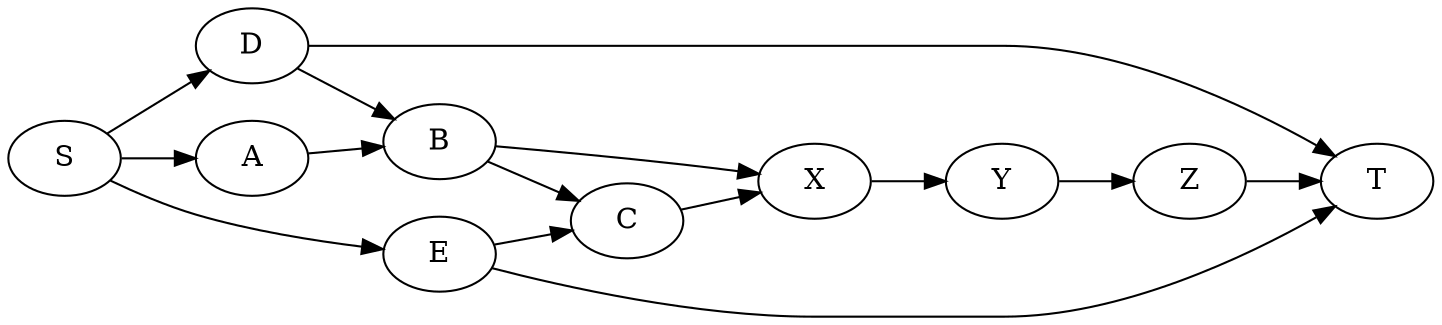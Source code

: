 digraph Taskflow {
rankdir=LR;  
"T";
"Z";
"Z" -> "T";
"Y";
"Y" -> "Z";
"X";
"X" -> "Y";
"S";
"S" -> "D";
"S" -> "A";
"S" -> "E";
"E";
"E" -> "C";
"E" -> "T";
"D";
"D" -> "B";
"D" -> "T";
"C";
"C" -> "X";
"B";
"B" -> "C";
"B" -> "X";
"A";
"A" -> "B";
}


